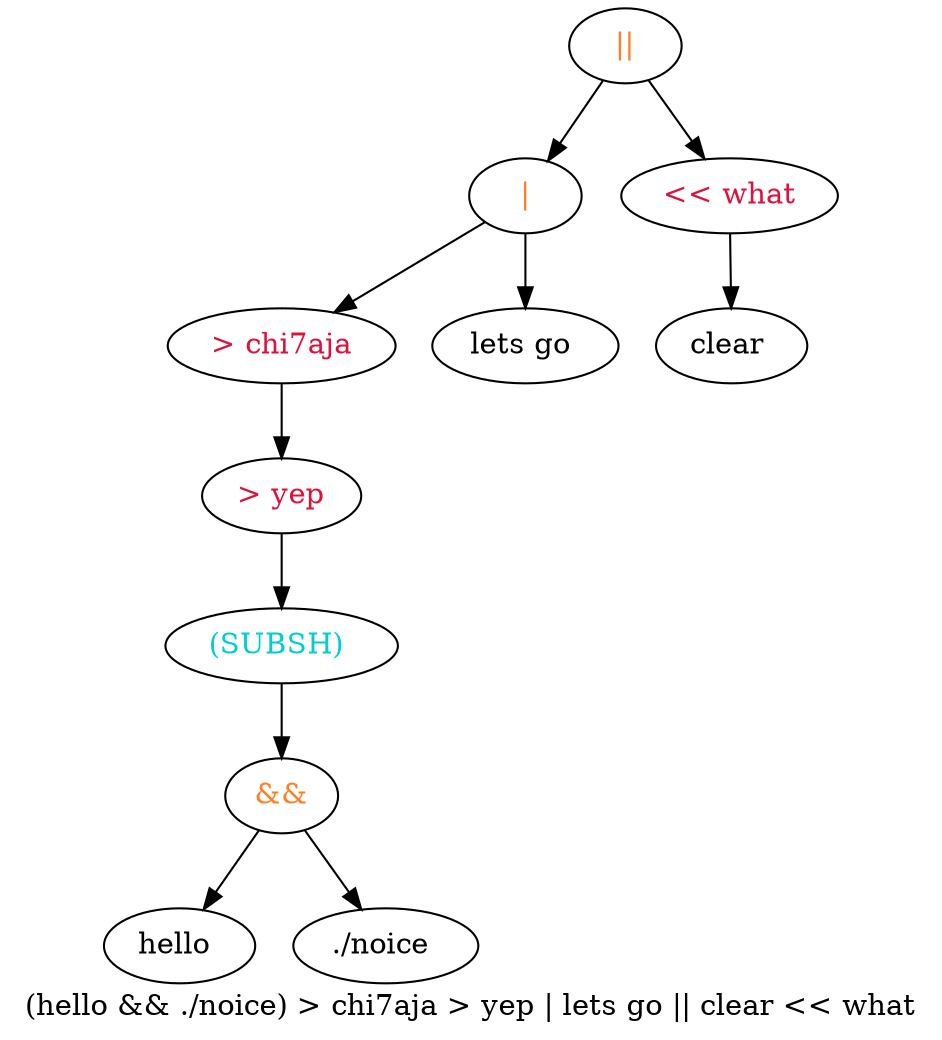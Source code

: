 digraph yep {
	label="(hello && ./noice) > chi7aja > yep | lets go || clear << what"
	n0[fontcolor=chocolate1 label="||"];
	n0 -> n1;
	n0 -> n2;
	n1[fontcolor=chocolate1 label="|"];
	n1 -> n3;
	n1 -> n4;
	n3[fontcolor=crimson label="> chi7aja"];
	n3 -> n7;
	n7[fontcolor=crimson label="> yep"];
	n7 -> n15;
	n15[fontcolor=darkturquoise label="(SUBSH) "];
	n15 -> n31;
	n31[fontcolor=chocolate1 label="&&"];
	n31 -> n63;
	n31 -> n64;
	n63[label="hello "];
	n64[label="./noice "];
	n4[label="lets go "];
	n2[fontcolor=crimson label="<< what"];
	n2 -> n5;
	n5[label="clear "];
}
